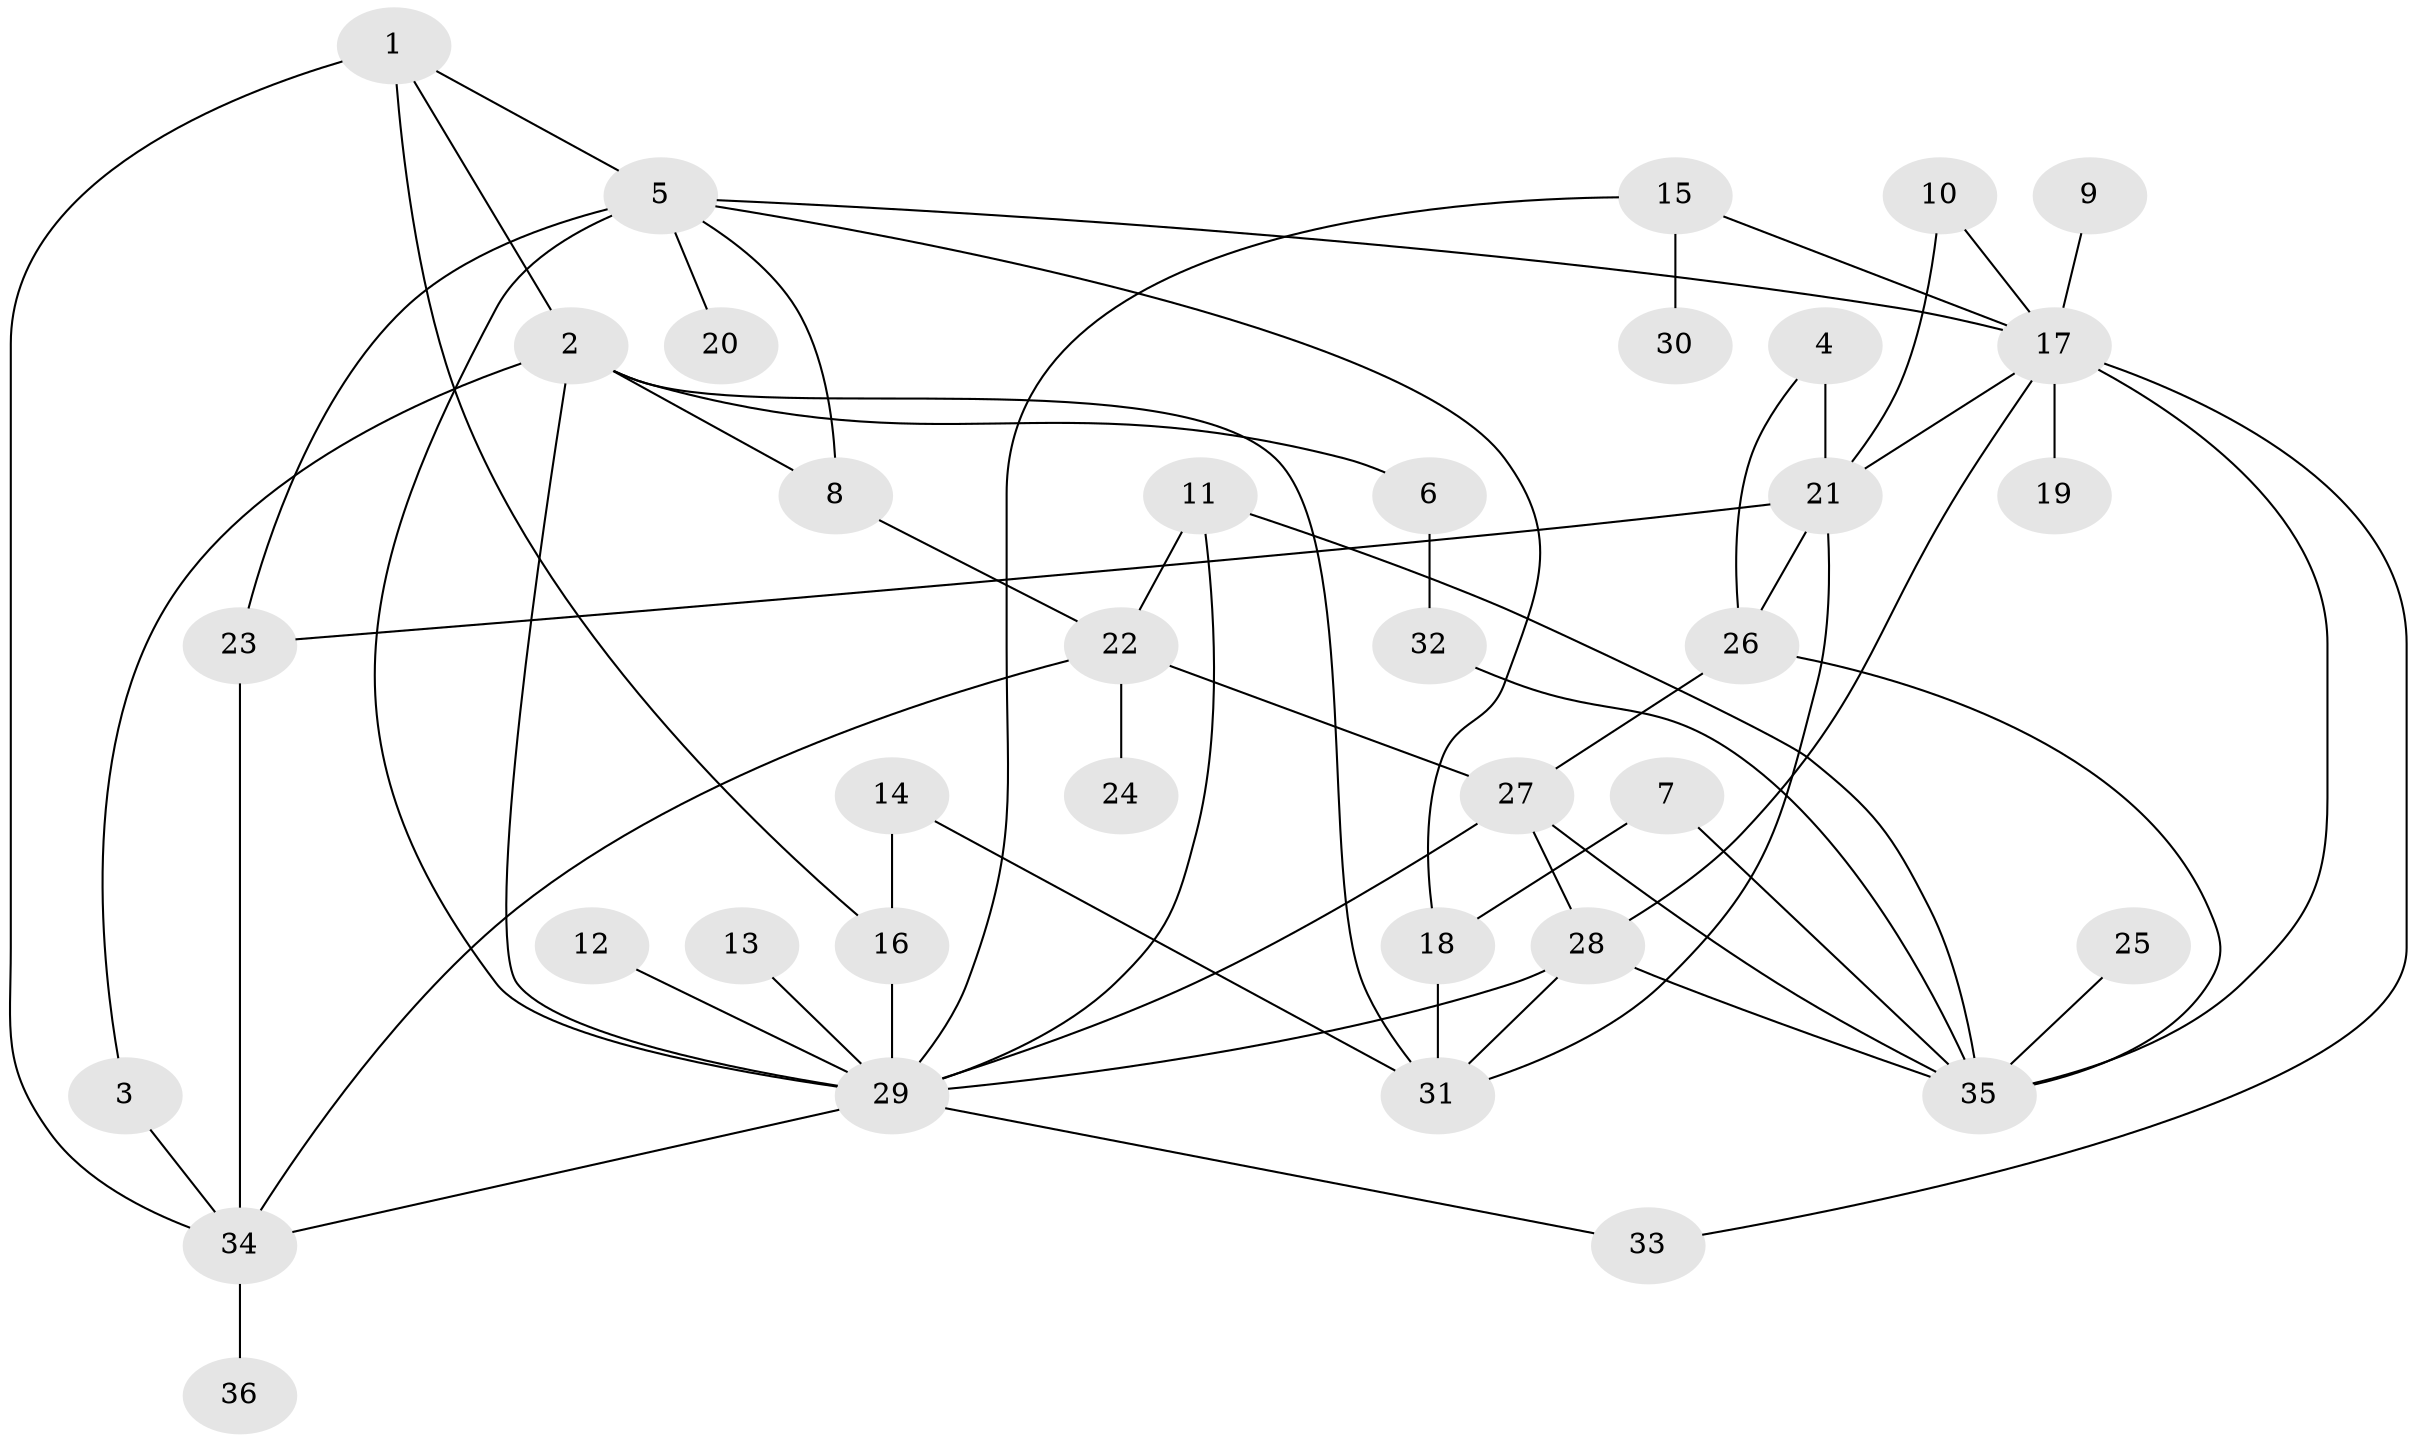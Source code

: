 // original degree distribution, {6: 0.041666666666666664, 8: 0.027777777777777776, 4: 0.08333333333333333, 3: 0.2916666666666667, 5: 0.05555555555555555, 2: 0.3194444444444444, 1: 0.18055555555555555}
// Generated by graph-tools (version 1.1) at 2025/49/03/09/25 03:49:21]
// undirected, 36 vertices, 62 edges
graph export_dot {
graph [start="1"]
  node [color=gray90,style=filled];
  1;
  2;
  3;
  4;
  5;
  6;
  7;
  8;
  9;
  10;
  11;
  12;
  13;
  14;
  15;
  16;
  17;
  18;
  19;
  20;
  21;
  22;
  23;
  24;
  25;
  26;
  27;
  28;
  29;
  30;
  31;
  32;
  33;
  34;
  35;
  36;
  1 -- 2 [weight=1.0];
  1 -- 5 [weight=1.0];
  1 -- 16 [weight=1.0];
  1 -- 34 [weight=1.0];
  2 -- 3 [weight=1.0];
  2 -- 6 [weight=1.0];
  2 -- 8 [weight=1.0];
  2 -- 29 [weight=1.0];
  2 -- 31 [weight=1.0];
  3 -- 34 [weight=1.0];
  4 -- 21 [weight=1.0];
  4 -- 26 [weight=1.0];
  5 -- 8 [weight=1.0];
  5 -- 17 [weight=1.0];
  5 -- 18 [weight=1.0];
  5 -- 20 [weight=1.0];
  5 -- 23 [weight=2.0];
  5 -- 29 [weight=1.0];
  6 -- 32 [weight=1.0];
  7 -- 18 [weight=1.0];
  7 -- 35 [weight=1.0];
  8 -- 22 [weight=1.0];
  9 -- 17 [weight=1.0];
  10 -- 17 [weight=1.0];
  10 -- 21 [weight=1.0];
  11 -- 22 [weight=1.0];
  11 -- 29 [weight=1.0];
  11 -- 35 [weight=1.0];
  12 -- 29 [weight=1.0];
  13 -- 29 [weight=1.0];
  14 -- 16 [weight=1.0];
  14 -- 31 [weight=1.0];
  15 -- 17 [weight=1.0];
  15 -- 29 [weight=1.0];
  15 -- 30 [weight=1.0];
  16 -- 29 [weight=1.0];
  17 -- 19 [weight=1.0];
  17 -- 21 [weight=1.0];
  17 -- 28 [weight=1.0];
  17 -- 33 [weight=1.0];
  17 -- 35 [weight=1.0];
  18 -- 31 [weight=1.0];
  21 -- 23 [weight=1.0];
  21 -- 26 [weight=1.0];
  21 -- 31 [weight=1.0];
  22 -- 24 [weight=1.0];
  22 -- 27 [weight=1.0];
  22 -- 34 [weight=1.0];
  23 -- 34 [weight=1.0];
  25 -- 35 [weight=1.0];
  26 -- 27 [weight=1.0];
  26 -- 35 [weight=1.0];
  27 -- 28 [weight=1.0];
  27 -- 29 [weight=1.0];
  27 -- 35 [weight=1.0];
  28 -- 29 [weight=1.0];
  28 -- 31 [weight=1.0];
  28 -- 35 [weight=1.0];
  29 -- 33 [weight=1.0];
  29 -- 34 [weight=1.0];
  32 -- 35 [weight=1.0];
  34 -- 36 [weight=1.0];
}
